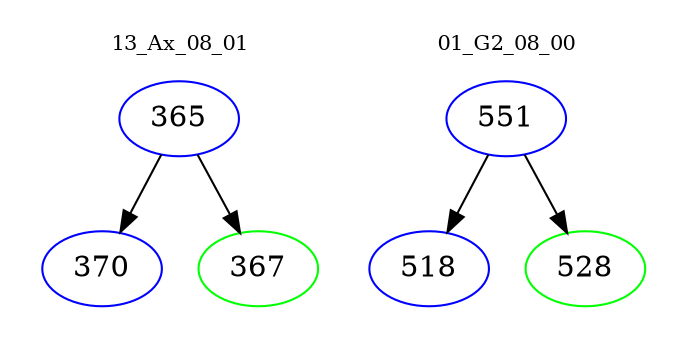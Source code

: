 digraph{
subgraph cluster_0 {
color = white
label = "13_Ax_08_01";
fontsize=10;
T0_365 [label="365", color="blue"]
T0_365 -> T0_370 [color="black"]
T0_370 [label="370", color="blue"]
T0_365 -> T0_367 [color="black"]
T0_367 [label="367", color="green"]
}
subgraph cluster_1 {
color = white
label = "01_G2_08_00";
fontsize=10;
T1_551 [label="551", color="blue"]
T1_551 -> T1_518 [color="black"]
T1_518 [label="518", color="blue"]
T1_551 -> T1_528 [color="black"]
T1_528 [label="528", color="green"]
}
}
